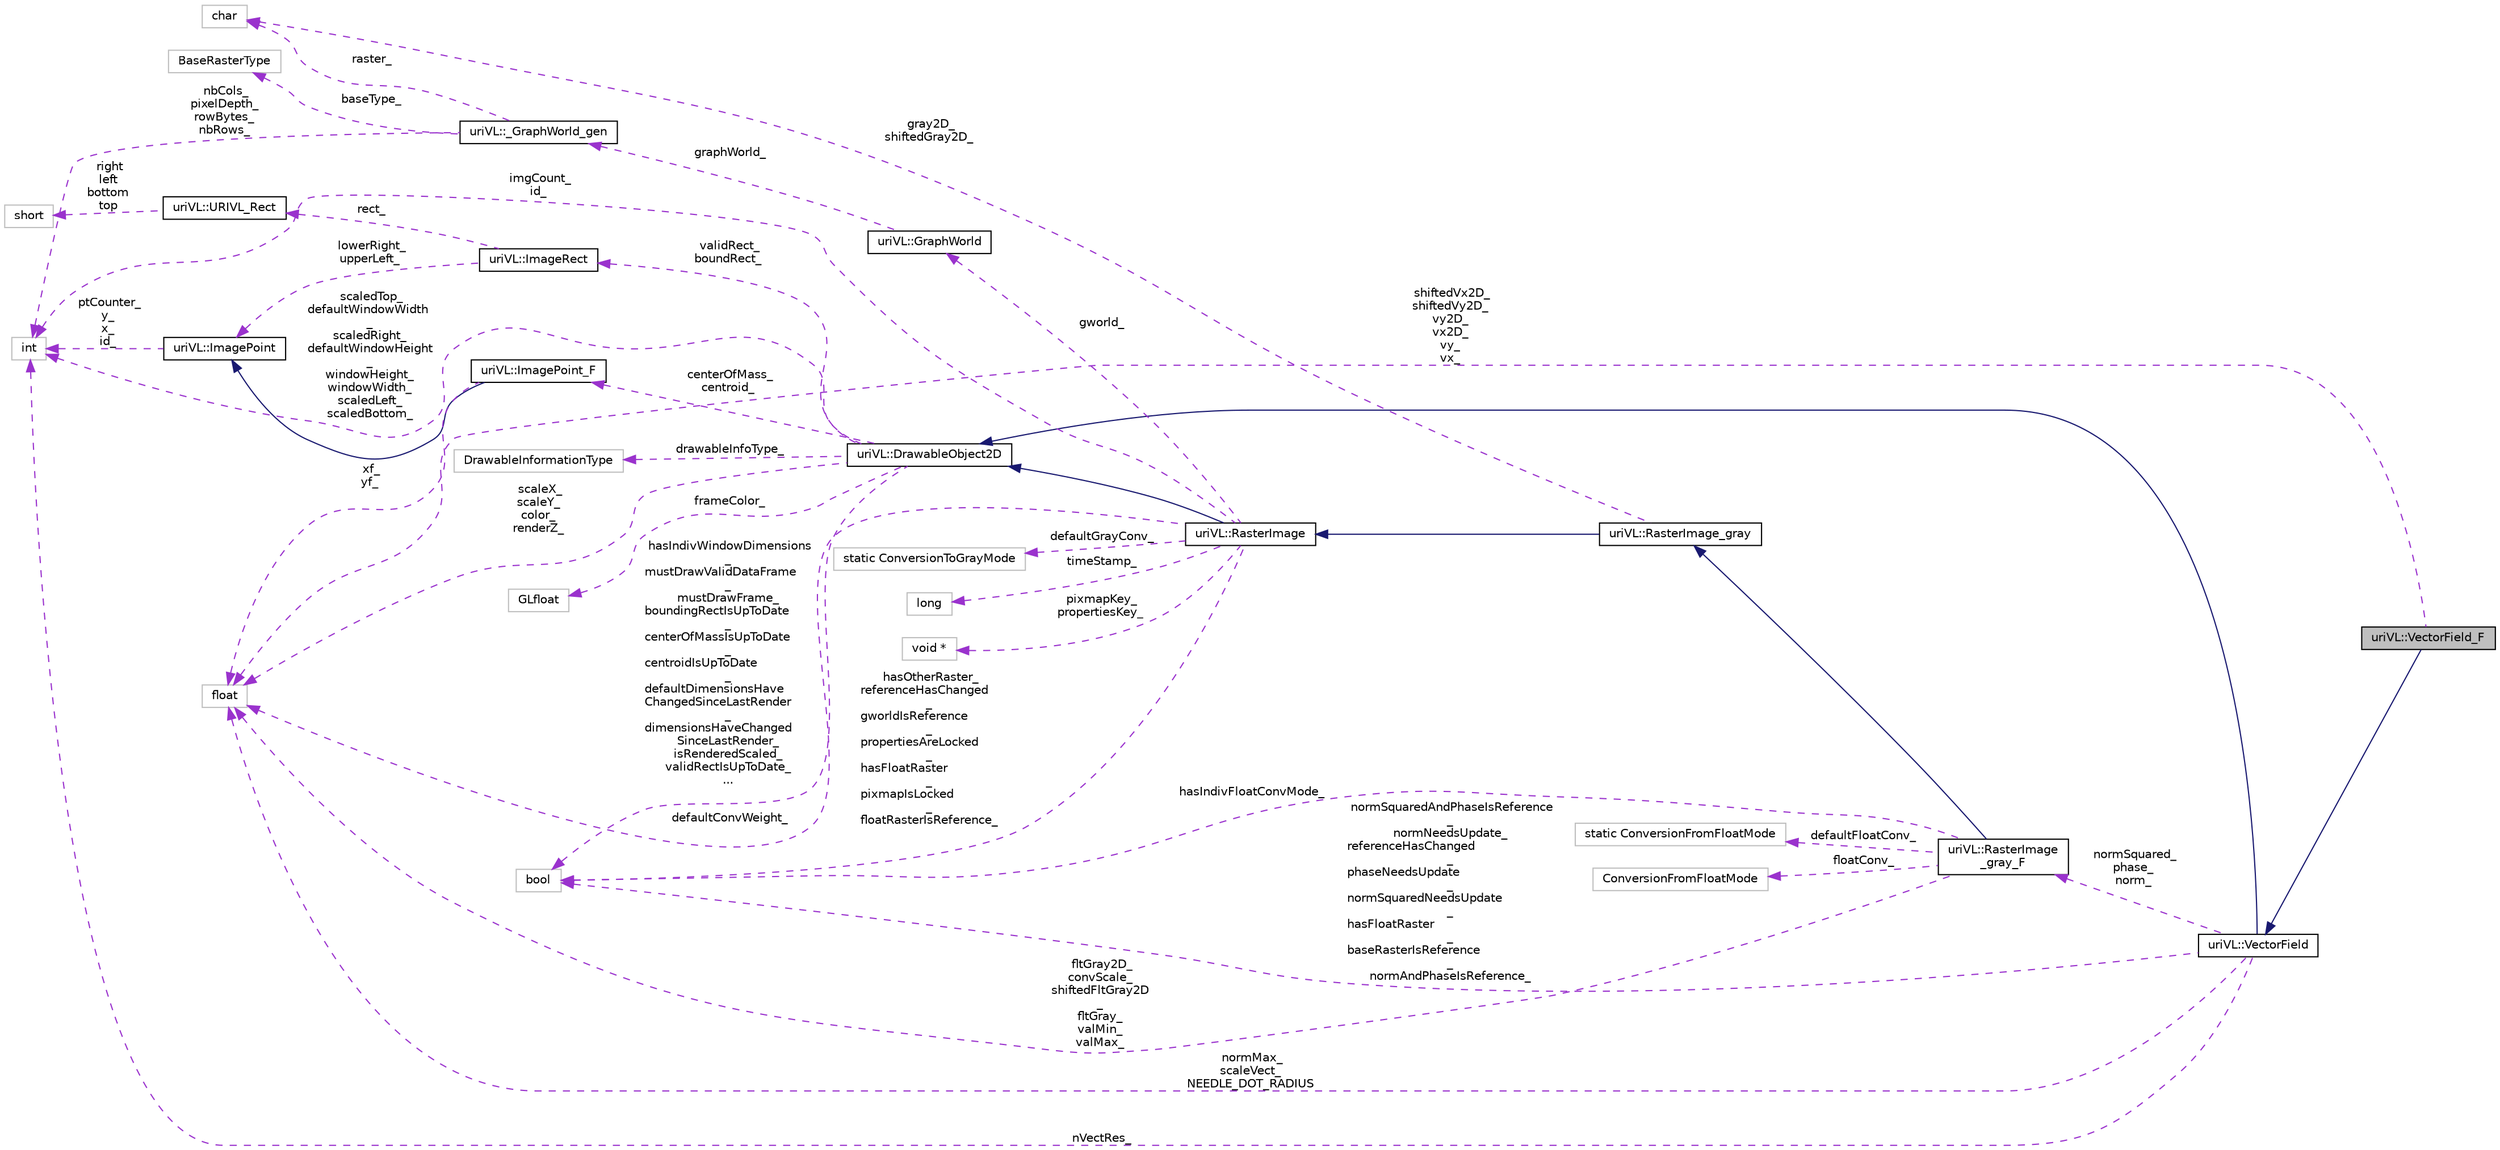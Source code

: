 digraph "uriVL::VectorField_F"
{
  edge [fontname="Helvetica",fontsize="10",labelfontname="Helvetica",labelfontsize="10"];
  node [fontname="Helvetica",fontsize="10",shape=record];
  rankdir="LR";
  Node1 [label="uriVL::VectorField_F",height=0.2,width=0.4,color="black", fillcolor="grey75", style="filled", fontcolor="black"];
  Node2 -> Node1 [dir="back",color="midnightblue",fontsize="10",style="solid",fontname="Helvetica"];
  Node2 [label="uriVL::VectorField",height=0.2,width=0.4,color="black", fillcolor="white", style="filled",URL="$classuriVL_1_1VectorField.html",tooltip="VectorField class. "];
  Node3 -> Node2 [dir="back",color="midnightblue",fontsize="10",style="solid",fontname="Helvetica"];
  Node3 [label="uriVL::DrawableObject2D",height=0.2,width=0.4,color="black", fillcolor="white", style="filled",URL="$classuriVL_1_1DrawableObject2D.html",tooltip="Virtual base DrawableObject2D class. "];
  Node4 -> Node3 [dir="back",color="darkorchid3",fontsize="10",style="dashed",label=" frameColor_" ,fontname="Helvetica"];
  Node4 [label="GLfloat",height=0.2,width=0.4,color="grey75", fillcolor="white", style="filled"];
  Node5 -> Node3 [dir="back",color="darkorchid3",fontsize="10",style="dashed",label=" validRect_\nboundRect_" ,fontname="Helvetica"];
  Node5 [label="uriVL::ImageRect",height=0.2,width=0.4,color="black", fillcolor="white", style="filled",URL="$classuriVL_1_1ImageRect.html",tooltip="Implements the ImageRect class. "];
  Node6 -> Node5 [dir="back",color="darkorchid3",fontsize="10",style="dashed",label=" rect_" ,fontname="Helvetica"];
  Node6 [label="uriVL::URIVL_Rect",height=0.2,width=0.4,color="black", fillcolor="white", style="filled",URL="$structuriVL_1_1URIVL__Rect.html",tooltip="For platforms not supported by Quicktime, we need to define Rect. "];
  Node7 -> Node6 [dir="back",color="darkorchid3",fontsize="10",style="dashed",label=" right\nleft\nbottom\ntop" ,fontname="Helvetica"];
  Node7 [label="short",height=0.2,width=0.4,color="grey75", fillcolor="white", style="filled"];
  Node8 -> Node5 [dir="back",color="darkorchid3",fontsize="10",style="dashed",label=" lowerRight_\nupperLeft_" ,fontname="Helvetica"];
  Node8 [label="uriVL::ImagePoint",height=0.2,width=0.4,color="black", fillcolor="white", style="filled",URL="$classuriVL_1_1ImagePoint.html",tooltip="Implements the ImagePoint class. "];
  Node9 -> Node8 [dir="back",color="darkorchid3",fontsize="10",style="dashed",label=" ptCounter_\ny_\nx_\nid_" ,fontname="Helvetica"];
  Node9 [label="int",height=0.2,width=0.4,color="grey75", fillcolor="white", style="filled"];
  Node10 -> Node3 [dir="back",color="darkorchid3",fontsize="10",style="dashed",label=" centerOfMass_\ncentroid_" ,fontname="Helvetica"];
  Node10 [label="uriVL::ImagePoint_F",height=0.2,width=0.4,color="black", fillcolor="white", style="filled",URL="$classuriVL_1_1ImagePoint__F.html",tooltip="Implements the ImagePoint_F class. "];
  Node8 -> Node10 [dir="back",color="midnightblue",fontsize="10",style="solid",fontname="Helvetica"];
  Node11 -> Node10 [dir="back",color="darkorchid3",fontsize="10",style="dashed",label=" xf_\nyf_" ,fontname="Helvetica"];
  Node11 [label="float",height=0.2,width=0.4,color="grey75", fillcolor="white", style="filled"];
  Node11 -> Node3 [dir="back",color="darkorchid3",fontsize="10",style="dashed",label=" scaleX_\nscaleY_\ncolor_\nrenderZ_" ,fontname="Helvetica"];
  Node9 -> Node3 [dir="back",color="darkorchid3",fontsize="10",style="dashed",label=" scaledTop_\ndefaultWindowWidth\l_\nscaledRight_\ndefaultWindowHeight\l_\nwindowHeight_\nwindowWidth_\nscaledLeft_\nscaledBottom_" ,fontname="Helvetica"];
  Node12 -> Node3 [dir="back",color="darkorchid3",fontsize="10",style="dashed",label=" hasIndivWindowDimensions\l_\nmustDrawValidDataFrame\l_\nmustDrawFrame_\nboundingRectIsUpToDate\l_\ncenterOfMassIsUpToDate\l_\ncentroidIsUpToDate\l_\ndefaultDimensionsHave\lChangedSinceLastRender\l_\ndimensionsHaveChanged\lSinceLastRender_\nisRenderedScaled_\nvalidRectIsUpToDate_\n..." ,fontname="Helvetica"];
  Node12 [label="bool",height=0.2,width=0.4,color="grey75", fillcolor="white", style="filled"];
  Node13 -> Node3 [dir="back",color="darkorchid3",fontsize="10",style="dashed",label=" drawableInfoType_" ,fontname="Helvetica"];
  Node13 [label="DrawableInformationType",height=0.2,width=0.4,color="grey75", fillcolor="white", style="filled"];
  Node14 -> Node2 [dir="back",color="darkorchid3",fontsize="10",style="dashed",label=" normSquared_\nphase_\nnorm_" ,fontname="Helvetica"];
  Node14 [label="uriVL::RasterImage\l_gray_F",height=0.2,width=0.4,color="black", fillcolor="white", style="filled",URL="$classuriVL_1_1RasterImage__gray__F.html",tooltip="Floating point gray-level image class. "];
  Node15 -> Node14 [dir="back",color="midnightblue",fontsize="10",style="solid",fontname="Helvetica"];
  Node15 [label="uriVL::RasterImage_gray",height=0.2,width=0.4,color="black", fillcolor="white", style="filled",URL="$classuriVL_1_1RasterImage__gray.html",tooltip="Base gray-level image class. "];
  Node16 -> Node15 [dir="back",color="midnightblue",fontsize="10",style="solid",fontname="Helvetica"];
  Node16 [label="uriVL::RasterImage",height=0.2,width=0.4,color="black", fillcolor="white", style="filled",URL="$classuriVL_1_1RasterImage.html",tooltip="Virtual base image class. "];
  Node3 -> Node16 [dir="back",color="midnightblue",fontsize="10",style="solid",fontname="Helvetica"];
  Node17 -> Node16 [dir="back",color="darkorchid3",fontsize="10",style="dashed",label=" gworld_" ,fontname="Helvetica"];
  Node17 [label="uriVL::GraphWorld",height=0.2,width=0.4,color="black", fillcolor="white", style="filled",URL="$classuriVL_1_1GraphWorld.html",tooltip="Implements the GraphWorld class. "];
  Node18 -> Node17 [dir="back",color="darkorchid3",fontsize="10",style="dashed",label=" graphWorld_" ,fontname="Helvetica"];
  Node18 [label="uriVL::_GraphWorld_gen",height=0.2,width=0.4,color="black", fillcolor="white", style="filled",URL="$classuriVL_1_1__GraphWorld__gen.html",tooltip="Implements the _GraphWorld_gen class. "];
  Node19 -> Node18 [dir="back",color="darkorchid3",fontsize="10",style="dashed",label=" raster_" ,fontname="Helvetica"];
  Node19 [label="char",height=0.2,width=0.4,color="grey75", fillcolor="white", style="filled"];
  Node20 -> Node18 [dir="back",color="darkorchid3",fontsize="10",style="dashed",label=" baseType_" ,fontname="Helvetica"];
  Node20 [label="BaseRasterType",height=0.2,width=0.4,color="grey75", fillcolor="white", style="filled"];
  Node9 -> Node18 [dir="back",color="darkorchid3",fontsize="10",style="dashed",label=" nbCols_\npixelDepth_\nrowBytes_\nnbRows_" ,fontname="Helvetica"];
  Node11 -> Node16 [dir="back",color="darkorchid3",fontsize="10",style="dashed",label=" defaultConvWeight_" ,fontname="Helvetica"];
  Node9 -> Node16 [dir="back",color="darkorchid3",fontsize="10",style="dashed",label=" imgCount_\nid_" ,fontname="Helvetica"];
  Node12 -> Node16 [dir="back",color="darkorchid3",fontsize="10",style="dashed",label=" hasOtherRaster_\nreferenceHasChanged\l_\ngworldIsReference\l_\npropertiesAreLocked\l_\nhasFloatRaster\l_\npixmapIsLocked\l_\nfloatRasterIsReference_" ,fontname="Helvetica"];
  Node21 -> Node16 [dir="back",color="darkorchid3",fontsize="10",style="dashed",label=" defaultGrayConv_" ,fontname="Helvetica"];
  Node21 [label="static ConversionToGrayMode",height=0.2,width=0.4,color="grey75", fillcolor="white", style="filled"];
  Node22 -> Node16 [dir="back",color="darkorchid3",fontsize="10",style="dashed",label=" timeStamp_" ,fontname="Helvetica"];
  Node22 [label="long",height=0.2,width=0.4,color="grey75", fillcolor="white", style="filled"];
  Node23 -> Node16 [dir="back",color="darkorchid3",fontsize="10",style="dashed",label=" pixmapKey_\npropertiesKey_" ,fontname="Helvetica"];
  Node23 [label="void *",height=0.2,width=0.4,color="grey75", fillcolor="white", style="filled"];
  Node19 -> Node15 [dir="back",color="darkorchid3",fontsize="10",style="dashed",label=" gray2D_\nshiftedGray2D_" ,fontname="Helvetica"];
  Node11 -> Node14 [dir="back",color="darkorchid3",fontsize="10",style="dashed",label=" fltGray2D_\nconvScale_\nshiftedFltGray2D\l_\nfltGray_\nvalMin_\nvalMax_" ,fontname="Helvetica"];
  Node12 -> Node14 [dir="back",color="darkorchid3",fontsize="10",style="dashed",label=" hasIndivFloatConvMode_" ,fontname="Helvetica"];
  Node24 -> Node14 [dir="back",color="darkorchid3",fontsize="10",style="dashed",label=" defaultFloatConv_" ,fontname="Helvetica"];
  Node24 [label="static ConversionFromFloatMode",height=0.2,width=0.4,color="grey75", fillcolor="white", style="filled"];
  Node25 -> Node14 [dir="back",color="darkorchid3",fontsize="10",style="dashed",label=" floatConv_" ,fontname="Helvetica"];
  Node25 [label="ConversionFromFloatMode",height=0.2,width=0.4,color="grey75", fillcolor="white", style="filled"];
  Node11 -> Node2 [dir="back",color="darkorchid3",fontsize="10",style="dashed",label=" normMax_\nscaleVect_\nNEEDLE_DOT_RADIUS" ,fontname="Helvetica"];
  Node9 -> Node2 [dir="back",color="darkorchid3",fontsize="10",style="dashed",label=" nVectRes_" ,fontname="Helvetica"];
  Node12 -> Node2 [dir="back",color="darkorchid3",fontsize="10",style="dashed",label=" normSquaredAndPhaseIsReference\l_\nnormNeedsUpdate_\nreferenceHasChanged\l_\nphaseNeedsUpdate\l_\nnormSquaredNeedsUpdate\l_\nhasFloatRaster\l_\nbaseRasterIsReference\l_\nnormAndPhaseIsReference_" ,fontname="Helvetica"];
  Node11 -> Node1 [dir="back",color="darkorchid3",fontsize="10",style="dashed",label=" shiftedVx2D_\nshiftedVy2D_\nvy2D_\nvx2D_\nvy_\nvx_" ,fontname="Helvetica"];
}
